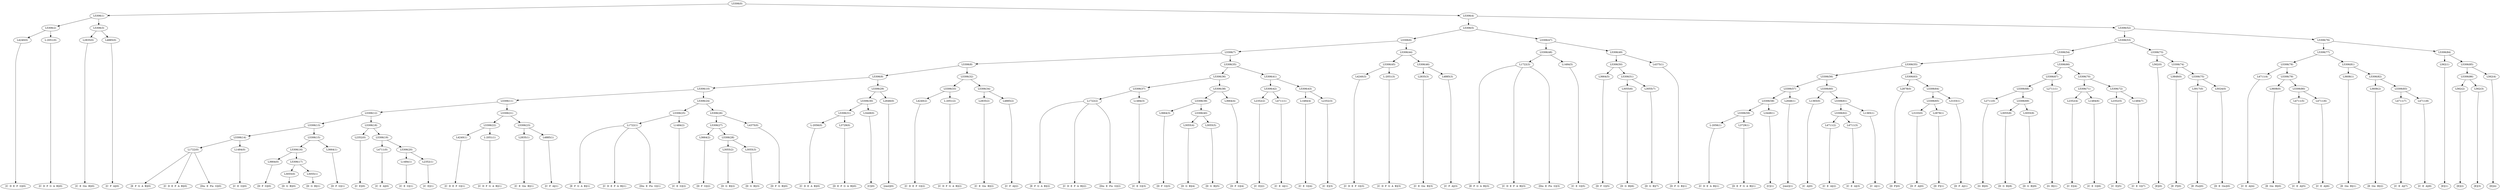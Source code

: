 digraph sample{
"L4240(0)"->"[C  D  E  F  G](0)"
"L-2051(0)"->"[C  D  F  G  A  B](0)"
"L5306(2)"->"L4240(0)"
"L5306(2)"->"L-2051(0)"
"L2835(0)"->"[C  E  Gis  B](0)"
"L4885(0)"->"[C  F  A](0)"
"L5306(3)"->"L2835(0)"
"L5306(3)"->"L4885(0)"
"L5306(1)"->"L5306(2)"
"L5306(1)"->"L5306(3)"
"L1722(0)"->"[E  F  G  A  B](0)"
"L1722(0)"->"[C  D  E  F  A  B](0)"
"L1722(0)"->"[Dis  E  Fis  G](0)"
"L1484(0)"->"[C  E  G](0)"
"L5306(14)"->"L1722(0)"
"L5306(14)"->"L1484(0)"
"L3664(0)"->"[D  F  G](0)"
"L3055(0)"->"[D  G  B](0)"
"L3055(1)"->"[D  G  B](1)"
"L5306(17)"->"L3055(0)"
"L5306(17)"->"L3055(1)"
"L5306(16)"->"L3664(0)"
"L5306(16)"->"L5306(17)"
"L3664(1)"->"[D  F  G](1)"
"L5306(15)"->"L5306(16)"
"L5306(15)"->"L3664(1)"
"L5306(13)"->"L5306(14)"
"L5306(13)"->"L5306(15)"
"L2352(0)"->"[C  E](0)"
"L4711(0)"->"[C  E  A](0)"
"L1484(1)"->"[C  E  G](1)"
"L2352(1)"->"[C  E](1)"
"L5306(20)"->"L1484(1)"
"L5306(20)"->"L2352(1)"
"L5306(19)"->"L4711(0)"
"L5306(19)"->"L5306(20)"
"L5306(18)"->"L2352(0)"
"L5306(18)"->"L5306(19)"
"L5306(12)"->"L5306(13)"
"L5306(12)"->"L5306(18)"
"L4240(1)"->"[C  D  E  F  G](1)"
"L-2051(1)"->"[C  D  F  G  A  B](1)"
"L5306(22)"->"L4240(1)"
"L5306(22)"->"L-2051(1)"
"L2835(1)"->"[C  E  Gis  B](1)"
"L4885(1)"->"[C  F  A](1)"
"L5306(23)"->"L2835(1)"
"L5306(23)"->"L4885(1)"
"L5306(21)"->"L5306(22)"
"L5306(21)"->"L5306(23)"
"L5306(11)"->"L5306(12)"
"L5306(11)"->"L5306(21)"
"L1722(1)"->"[E  F  G  A  B](1)"
"L1722(1)"->"[C  D  E  F  A  B](1)"
"L1722(1)"->"[Dis  E  Fis  G](1)"
"L1484(2)"->"[C  E  G](2)"
"L5306(25)"->"L1722(1)"
"L5306(25)"->"L1484(2)"
"L3664(2)"->"[D  F  G](2)"
"L3055(2)"->"[D  G  B](2)"
"L3055(3)"->"[D  G  B](3)"
"L5306(28)"->"L3055(2)"
"L5306(28)"->"L3055(3)"
"L5306(27)"->"L3664(2)"
"L5306(27)"->"L5306(28)"
"L4375(0)"->"[D  F  G  B](0)"
"L5306(26)"->"L5306(27)"
"L5306(26)"->"L4375(0)"
"L5306(24)"->"L5306(25)"
"L5306(24)"->"L5306(26)"
"L5306(10)"->"L5306(11)"
"L5306(10)"->"L5306(24)"
"L-2056(0)"->"[C  D  E  A  B](0)"
"L3729(0)"->"[D  E  F  G  A  B](0)"
"L5306(31)"->"L-2056(0)"
"L5306(31)"->"L3729(0)"
"L3449(0)"->"[C](0)"
"L5306(30)"->"L5306(31)"
"L5306(30)"->"L3449(0)"
"L2646(0)"->"[rest](0)"
"L5306(29)"->"L5306(30)"
"L5306(29)"->"L2646(0)"
"L5306(9)"->"L5306(10)"
"L5306(9)"->"L5306(29)"
"L4240(2)"->"[C  D  E  F  G](2)"
"L-2051(2)"->"[C  D  F  G  A  B](2)"
"L5306(33)"->"L4240(2)"
"L5306(33)"->"L-2051(2)"
"L2835(2)"->"[C  E  Gis  B](2)"
"L4885(2)"->"[C  F  A](2)"
"L5306(34)"->"L2835(2)"
"L5306(34)"->"L4885(2)"
"L5306(32)"->"L5306(33)"
"L5306(32)"->"L5306(34)"
"L5306(8)"->"L5306(9)"
"L5306(8)"->"L5306(32)"
"L1722(2)"->"[E  F  G  A  B](2)"
"L1722(2)"->"[C  D  E  F  A  B](2)"
"L1722(2)"->"[Dis  E  Fis  G](2)"
"L1484(3)"->"[C  E  G](3)"
"L5306(37)"->"L1722(2)"
"L5306(37)"->"L1484(3)"
"L3664(3)"->"[D  F  G](3)"
"L3055(4)"->"[D  G  B](4)"
"L3055(5)"->"[D  G  B](5)"
"L5306(40)"->"L3055(4)"
"L5306(40)"->"L3055(5)"
"L5306(39)"->"L3664(3)"
"L5306(39)"->"L5306(40)"
"L3664(4)"->"[D  F  G](4)"
"L5306(38)"->"L5306(39)"
"L5306(38)"->"L3664(4)"
"L5306(36)"->"L5306(37)"
"L5306(36)"->"L5306(38)"
"L2352(2)"->"[C  E](2)"
"L4711(1)"->"[C  E  A](1)"
"L5306(42)"->"L2352(2)"
"L5306(42)"->"L4711(1)"
"L1484(4)"->"[C  E  G](4)"
"L2352(3)"->"[C  E](3)"
"L5306(43)"->"L1484(4)"
"L5306(43)"->"L2352(3)"
"L5306(41)"->"L5306(42)"
"L5306(41)"->"L5306(43)"
"L5306(35)"->"L5306(36)"
"L5306(35)"->"L5306(41)"
"L5306(7)"->"L5306(8)"
"L5306(7)"->"L5306(35)"
"L4240(3)"->"[C  D  E  F  G](3)"
"L-2051(3)"->"[C  D  F  G  A  B](3)"
"L5306(45)"->"L4240(3)"
"L5306(45)"->"L-2051(3)"
"L2835(3)"->"[C  E  Gis  B](3)"
"L4885(3)"->"[C  F  A](3)"
"L5306(46)"->"L2835(3)"
"L5306(46)"->"L4885(3)"
"L5306(44)"->"L5306(45)"
"L5306(44)"->"L5306(46)"
"L5306(6)"->"L5306(7)"
"L5306(6)"->"L5306(44)"
"L1722(3)"->"[E  F  G  A  B](3)"
"L1722(3)"->"[C  D  E  F  A  B](3)"
"L1722(3)"->"[Dis  E  Fis  G](3)"
"L1484(5)"->"[C  E  G](5)"
"L5306(48)"->"L1722(3)"
"L5306(48)"->"L1484(5)"
"L3664(5)"->"[D  F  G](5)"
"L3055(6)"->"[D  G  B](6)"
"L3055(7)"->"[D  G  B](7)"
"L5306(51)"->"L3055(6)"
"L5306(51)"->"L3055(7)"
"L5306(50)"->"L3664(5)"
"L5306(50)"->"L5306(51)"
"L4375(1)"->"[D  F  G  B](1)"
"L5306(49)"->"L5306(50)"
"L5306(49)"->"L4375(1)"
"L5306(47)"->"L5306(48)"
"L5306(47)"->"L5306(49)"
"L5306(5)"->"L5306(6)"
"L5306(5)"->"L5306(47)"
"L-2056(1)"->"[C  D  E  A  B](1)"
"L3729(1)"->"[D  E  F  G  A  B](1)"
"L5306(59)"->"L-2056(1)"
"L5306(59)"->"L3729(1)"
"L3449(1)"->"[C](1)"
"L5306(58)"->"L5306(59)"
"L5306(58)"->"L3449(1)"
"L2646(1)"->"[rest](1)"
"L5306(57)"->"L5306(58)"
"L5306(57)"->"L2646(1)"
"L1365(0)"->"[C  A](0)"
"L4711(2)"->"[C  E  A](2)"
"L4711(3)"->"[C  E  A](3)"
"L5306(62)"->"L4711(2)"
"L5306(62)"->"L4711(3)"
"L1365(1)"->"[C  A](1)"
"L5306(61)"->"L5306(62)"
"L5306(61)"->"L1365(1)"
"L5306(60)"->"L1365(0)"
"L5306(60)"->"L5306(61)"
"L5306(56)"->"L5306(57)"
"L5306(56)"->"L5306(60)"
"L2878(0)"->"[D  F](0)"
"L3103(0)"->"[D  F  A](0)"
"L2878(1)"->"[D  F](1)"
"L5306(65)"->"L3103(0)"
"L5306(65)"->"L2878(1)"
"L3103(1)"->"[D  F  A](1)"
"L5306(64)"->"L5306(65)"
"L5306(64)"->"L3103(1)"
"L5306(63)"->"L2878(0)"
"L5306(63)"->"L5306(64)"
"L5306(55)"->"L5306(56)"
"L5306(55)"->"L5306(63)"
"L2711(0)"->"[G  B](0)"
"L3055(8)"->"[D  G  B](8)"
"L3055(9)"->"[D  G  B](9)"
"L5306(69)"->"L3055(8)"
"L5306(69)"->"L3055(9)"
"L5306(68)"->"L2711(0)"
"L5306(68)"->"L5306(69)"
"L2711(1)"->"[G  B](1)"
"L5306(67)"->"L5306(68)"
"L5306(67)"->"L2711(1)"
"L2352(4)"->"[C  E](4)"
"L1484(6)"->"[C  E  G](6)"
"L5306(71)"->"L2352(4)"
"L5306(71)"->"L1484(6)"
"L2352(5)"->"[C  E](5)"
"L1484(7)"->"[C  E  G](7)"
"L5306(72)"->"L2352(5)"
"L5306(72)"->"L1484(7)"
"L5306(70)"->"L5306(71)"
"L5306(70)"->"L5306(72)"
"L5306(66)"->"L5306(67)"
"L5306(66)"->"L5306(70)"
"L5306(54)"->"L5306(55)"
"L5306(54)"->"L5306(66)"
"L562(0)"->"[E](0)"
"L3849(0)"->"[E  F](0)"
"L3917(0)"->"[E  Fis](0)"
"L5024(0)"->"[D  E  Gis](0)"
"L5306(75)"->"L3917(0)"
"L5306(75)"->"L5024(0)"
"L5306(74)"->"L3849(0)"
"L5306(74)"->"L5306(75)"
"L5306(73)"->"L562(0)"
"L5306(73)"->"L5306(74)"
"L5306(53)"->"L5306(54)"
"L5306(53)"->"L5306(73)"
"L4711(4)"->"[C  E  A](4)"
"L3608(0)"->"[E  Gis  B](0)"
"L4711(5)"->"[C  E  A](5)"
"L4711(6)"->"[C  E  A](6)"
"L5306(80)"->"L4711(5)"
"L5306(80)"->"L4711(6)"
"L5306(79)"->"L3608(0)"
"L5306(79)"->"L5306(80)"
"L5306(78)"->"L4711(4)"
"L5306(78)"->"L5306(79)"
"L3608(1)"->"[E  Gis  B](1)"
"L3608(2)"->"[E  Gis  B](2)"
"L4711(7)"->"[C  E  A](7)"
"L4711(8)"->"[C  E  A](8)"
"L5306(83)"->"L4711(7)"
"L5306(83)"->"L4711(8)"
"L5306(82)"->"L3608(2)"
"L5306(82)"->"L5306(83)"
"L5306(81)"->"L3608(1)"
"L5306(81)"->"L5306(82)"
"L5306(77)"->"L5306(78)"
"L5306(77)"->"L5306(81)"
"L562(1)"->"[E](1)"
"L562(2)"->"[E](2)"
"L562(3)"->"[E](3)"
"L5306(86)"->"L562(2)"
"L5306(86)"->"L562(3)"
"L562(4)"->"[E](4)"
"L5306(85)"->"L5306(86)"
"L5306(85)"->"L562(4)"
"L5306(84)"->"L562(1)"
"L5306(84)"->"L5306(85)"
"L5306(76)"->"L5306(77)"
"L5306(76)"->"L5306(84)"
"L5306(52)"->"L5306(53)"
"L5306(52)"->"L5306(76)"
"L5306(4)"->"L5306(5)"
"L5306(4)"->"L5306(52)"
"L5306(0)"->"L5306(1)"
"L5306(0)"->"L5306(4)"
{rank = min; "L5306(0)"}
{rank = same; "L5306(1)"; "L5306(4)";}
{rank = same; "L5306(2)"; "L5306(3)"; "L5306(5)"; "L5306(52)";}
{rank = same; "L4240(0)"; "L-2051(0)"; "L2835(0)"; "L4885(0)"; "L5306(6)"; "L5306(47)"; "L5306(53)"; "L5306(76)";}
{rank = same; "L5306(7)"; "L5306(44)"; "L5306(48)"; "L5306(49)"; "L5306(54)"; "L5306(73)"; "L5306(77)"; "L5306(84)";}
{rank = same; "L5306(8)"; "L5306(35)"; "L5306(45)"; "L5306(46)"; "L1722(3)"; "L1484(5)"; "L5306(50)"; "L4375(1)"; "L5306(55)"; "L5306(66)"; "L562(0)"; "L5306(74)"; "L5306(78)"; "L5306(81)"; "L562(1)"; "L5306(85)";}
{rank = same; "L5306(9)"; "L5306(32)"; "L5306(36)"; "L5306(41)"; "L4240(3)"; "L-2051(3)"; "L2835(3)"; "L4885(3)"; "L3664(5)"; "L5306(51)"; "L5306(56)"; "L5306(63)"; "L5306(67)"; "L5306(70)"; "L3849(0)"; "L5306(75)"; "L4711(4)"; "L5306(79)"; "L3608(1)"; "L5306(82)"; "L5306(86)"; "L562(4)";}
{rank = same; "L5306(10)"; "L5306(29)"; "L5306(33)"; "L5306(34)"; "L5306(37)"; "L5306(38)"; "L5306(42)"; "L5306(43)"; "L3055(6)"; "L3055(7)"; "L5306(57)"; "L5306(60)"; "L2878(0)"; "L5306(64)"; "L5306(68)"; "L2711(1)"; "L5306(71)"; "L5306(72)"; "L3917(0)"; "L5024(0)"; "L3608(0)"; "L5306(80)"; "L3608(2)"; "L5306(83)"; "L562(2)"; "L562(3)";}
{rank = same; "L5306(11)"; "L5306(24)"; "L5306(30)"; "L2646(0)"; "L4240(2)"; "L-2051(2)"; "L2835(2)"; "L4885(2)"; "L1722(2)"; "L1484(3)"; "L5306(39)"; "L3664(4)"; "L2352(2)"; "L4711(1)"; "L1484(4)"; "L2352(3)"; "L5306(58)"; "L2646(1)"; "L1365(0)"; "L5306(61)"; "L5306(65)"; "L3103(1)"; "L2711(0)"; "L5306(69)"; "L2352(4)"; "L1484(6)"; "L2352(5)"; "L1484(7)"; "L4711(5)"; "L4711(6)"; "L4711(7)"; "L4711(8)";}
{rank = same; "L5306(12)"; "L5306(21)"; "L5306(25)"; "L5306(26)"; "L5306(31)"; "L3449(0)"; "L3664(3)"; "L5306(40)"; "L5306(59)"; "L3449(1)"; "L5306(62)"; "L1365(1)"; "L3103(0)"; "L2878(1)"; "L3055(8)"; "L3055(9)";}
{rank = same; "L5306(13)"; "L5306(18)"; "L5306(22)"; "L5306(23)"; "L1722(1)"; "L1484(2)"; "L5306(27)"; "L4375(0)"; "L-2056(0)"; "L3729(0)"; "L3055(4)"; "L3055(5)"; "L-2056(1)"; "L3729(1)"; "L4711(2)"; "L4711(3)";}
{rank = same; "L5306(14)"; "L5306(15)"; "L2352(0)"; "L5306(19)"; "L4240(1)"; "L-2051(1)"; "L2835(1)"; "L4885(1)"; "L3664(2)"; "L5306(28)";}
{rank = same; "L1722(0)"; "L1484(0)"; "L5306(16)"; "L3664(1)"; "L4711(0)"; "L5306(20)"; "L3055(2)"; "L3055(3)";}
{rank = same; "L3664(0)"; "L5306(17)"; "L1484(1)"; "L2352(1)";}
{rank = same; "L3055(0)"; "L3055(1)";}
{rank = max; "[C  A](0)"; "[C  A](1)"; "[C  D  E  A  B](0)"; "[C  D  E  A  B](1)"; "[C  D  E  F  A  B](0)"; "[C  D  E  F  A  B](1)"; "[C  D  E  F  A  B](2)"; "[C  D  E  F  A  B](3)"; "[C  D  E  F  G](0)"; "[C  D  E  F  G](1)"; "[C  D  E  F  G](2)"; "[C  D  E  F  G](3)"; "[C  D  F  G  A  B](0)"; "[C  D  F  G  A  B](1)"; "[C  D  F  G  A  B](2)"; "[C  D  F  G  A  B](3)"; "[C  E  A](0)"; "[C  E  A](1)"; "[C  E  A](2)"; "[C  E  A](3)"; "[C  E  A](4)"; "[C  E  A](5)"; "[C  E  A](6)"; "[C  E  A](7)"; "[C  E  A](8)"; "[C  E  G](0)"; "[C  E  G](1)"; "[C  E  G](2)"; "[C  E  G](3)"; "[C  E  G](4)"; "[C  E  G](5)"; "[C  E  G](6)"; "[C  E  G](7)"; "[C  E  Gis  B](0)"; "[C  E  Gis  B](1)"; "[C  E  Gis  B](2)"; "[C  E  Gis  B](3)"; "[C  E](0)"; "[C  E](1)"; "[C  E](2)"; "[C  E](3)"; "[C  E](4)"; "[C  E](5)"; "[C  F  A](0)"; "[C  F  A](1)"; "[C  F  A](2)"; "[C  F  A](3)"; "[C](0)"; "[C](1)"; "[D  E  F  G  A  B](0)"; "[D  E  F  G  A  B](1)"; "[D  E  Gis](0)"; "[D  F  A](0)"; "[D  F  A](1)"; "[D  F  G  B](0)"; "[D  F  G  B](1)"; "[D  F  G](0)"; "[D  F  G](1)"; "[D  F  G](2)"; "[D  F  G](3)"; "[D  F  G](4)"; "[D  F  G](5)"; "[D  F](0)"; "[D  F](1)"; "[D  G  B](0)"; "[D  G  B](1)"; "[D  G  B](2)"; "[D  G  B](3)"; "[D  G  B](4)"; "[D  G  B](5)"; "[D  G  B](6)"; "[D  G  B](7)"; "[D  G  B](8)"; "[D  G  B](9)"; "[Dis  E  Fis  G](0)"; "[Dis  E  Fis  G](1)"; "[Dis  E  Fis  G](2)"; "[Dis  E  Fis  G](3)"; "[E  F  G  A  B](0)"; "[E  F  G  A  B](1)"; "[E  F  G  A  B](2)"; "[E  F  G  A  B](3)"; "[E  F](0)"; "[E  Fis](0)"; "[E  Gis  B](0)"; "[E  Gis  B](1)"; "[E  Gis  B](2)"; "[E](0)"; "[E](1)"; "[E](2)"; "[E](3)"; "[E](4)"; "[G  B](0)"; "[G  B](1)"; "[rest](0)"; "[rest](1)";}
}
